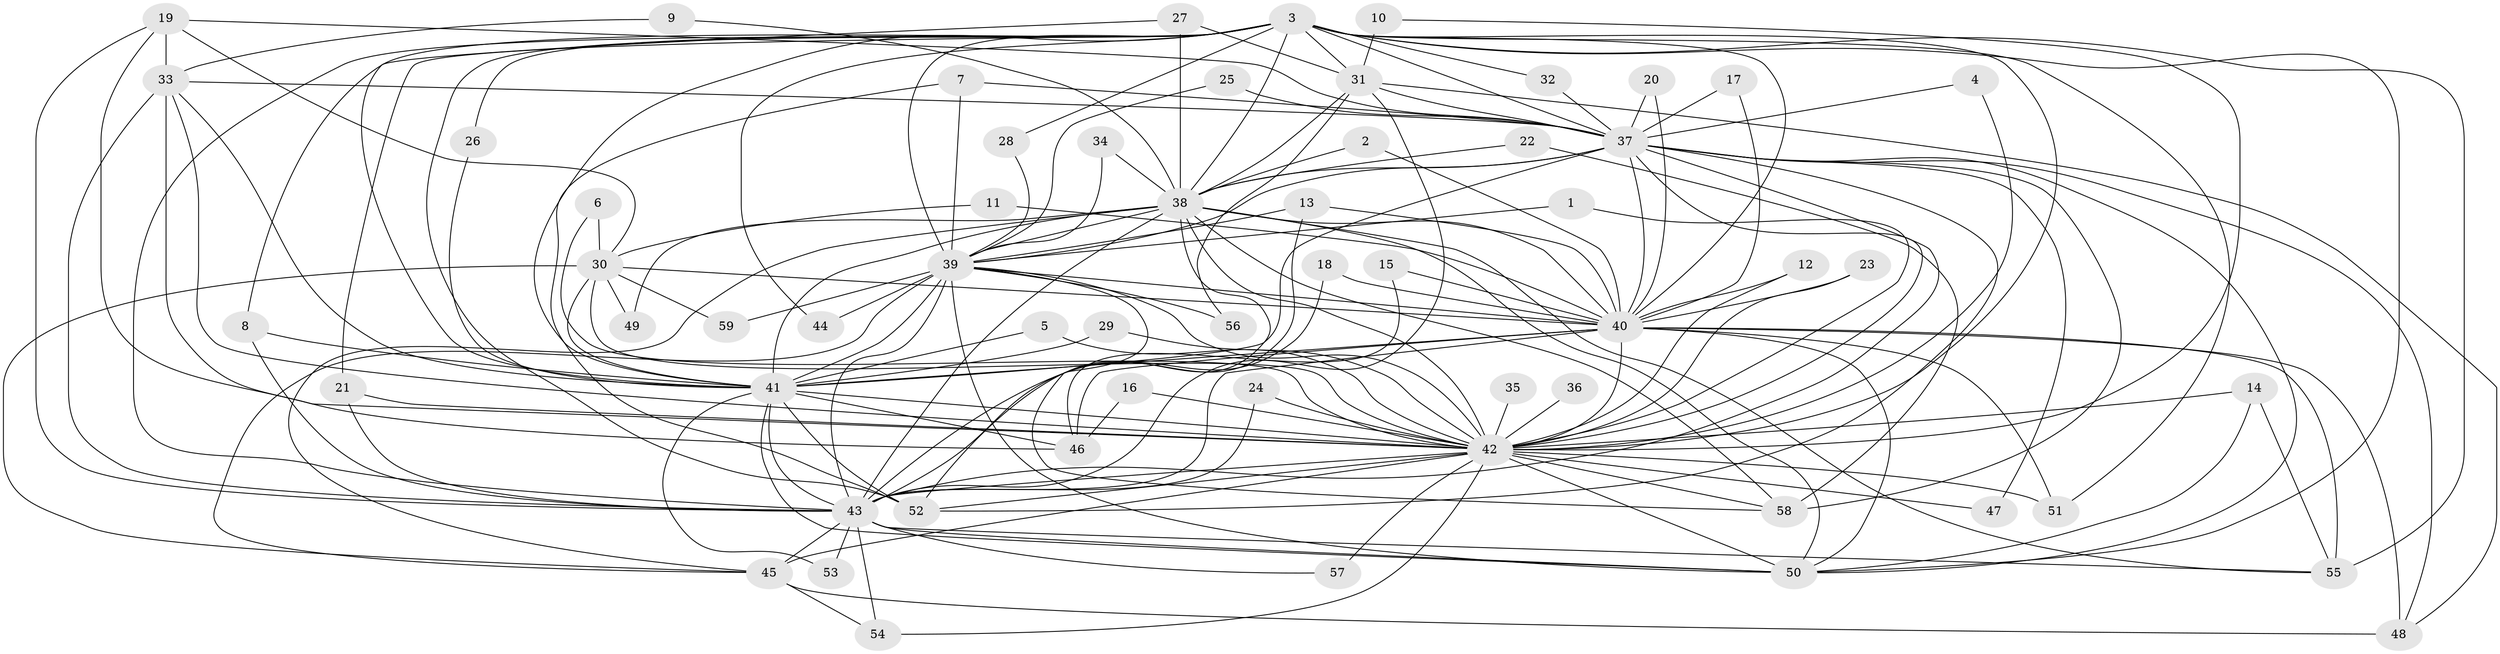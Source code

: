 // original degree distribution, {14: 0.008695652173913044, 16: 0.008695652173913044, 25: 0.017391304347826087, 21: 0.008695652173913044, 43: 0.008695652173913044, 29: 0.008695652173913044, 22: 0.008695652173913044, 12: 0.008695652173913044, 26: 0.008695652173913044, 7: 0.02608695652173913, 5: 0.034782608695652174, 3: 0.1391304347826087, 2: 0.6260869565217392, 4: 0.06956521739130435, 6: 0.017391304347826087}
// Generated by graph-tools (version 1.1) at 2025/25/03/09/25 03:25:49]
// undirected, 59 vertices, 163 edges
graph export_dot {
graph [start="1"]
  node [color=gray90,style=filled];
  1;
  2;
  3;
  4;
  5;
  6;
  7;
  8;
  9;
  10;
  11;
  12;
  13;
  14;
  15;
  16;
  17;
  18;
  19;
  20;
  21;
  22;
  23;
  24;
  25;
  26;
  27;
  28;
  29;
  30;
  31;
  32;
  33;
  34;
  35;
  36;
  37;
  38;
  39;
  40;
  41;
  42;
  43;
  44;
  45;
  46;
  47;
  48;
  49;
  50;
  51;
  52;
  53;
  54;
  55;
  56;
  57;
  58;
  59;
  1 -- 39 [weight=1.0];
  1 -- 42 [weight=1.0];
  2 -- 38 [weight=1.0];
  2 -- 40 [weight=1.0];
  3 -- 8 [weight=1.0];
  3 -- 21 [weight=1.0];
  3 -- 26 [weight=1.0];
  3 -- 28 [weight=1.0];
  3 -- 31 [weight=1.0];
  3 -- 32 [weight=1.0];
  3 -- 37 [weight=2.0];
  3 -- 38 [weight=2.0];
  3 -- 39 [weight=4.0];
  3 -- 40 [weight=2.0];
  3 -- 41 [weight=2.0];
  3 -- 42 [weight=2.0];
  3 -- 43 [weight=2.0];
  3 -- 44 [weight=1.0];
  3 -- 50 [weight=2.0];
  3 -- 51 [weight=1.0];
  3 -- 52 [weight=1.0];
  3 -- 55 [weight=1.0];
  4 -- 37 [weight=1.0];
  4 -- 42 [weight=1.0];
  5 -- 41 [weight=1.0];
  5 -- 42 [weight=1.0];
  6 -- 30 [weight=1.0];
  6 -- 42 [weight=1.0];
  7 -- 37 [weight=1.0];
  7 -- 39 [weight=1.0];
  7 -- 52 [weight=1.0];
  8 -- 41 [weight=1.0];
  8 -- 43 [weight=1.0];
  9 -- 33 [weight=1.0];
  9 -- 38 [weight=1.0];
  10 -- 31 [weight=1.0];
  10 -- 42 [weight=1.0];
  11 -- 30 [weight=1.0];
  11 -- 40 [weight=1.0];
  12 -- 40 [weight=1.0];
  12 -- 42 [weight=1.0];
  13 -- 39 [weight=1.0];
  13 -- 40 [weight=1.0];
  13 -- 43 [weight=1.0];
  14 -- 42 [weight=1.0];
  14 -- 50 [weight=1.0];
  14 -- 55 [weight=1.0];
  15 -- 40 [weight=1.0];
  15 -- 46 [weight=1.0];
  16 -- 42 [weight=1.0];
  16 -- 46 [weight=1.0];
  17 -- 37 [weight=1.0];
  17 -- 40 [weight=1.0];
  18 -- 40 [weight=1.0];
  18 -- 43 [weight=1.0];
  19 -- 30 [weight=1.0];
  19 -- 33 [weight=1.0];
  19 -- 37 [weight=1.0];
  19 -- 42 [weight=1.0];
  19 -- 43 [weight=1.0];
  20 -- 37 [weight=1.0];
  20 -- 40 [weight=1.0];
  21 -- 42 [weight=1.0];
  21 -- 43 [weight=1.0];
  22 -- 38 [weight=1.0];
  22 -- 58 [weight=1.0];
  23 -- 40 [weight=1.0];
  23 -- 42 [weight=1.0];
  24 -- 42 [weight=1.0];
  24 -- 43 [weight=1.0];
  25 -- 37 [weight=1.0];
  25 -- 39 [weight=1.0];
  26 -- 41 [weight=1.0];
  27 -- 31 [weight=1.0];
  27 -- 38 [weight=2.0];
  27 -- 41 [weight=1.0];
  28 -- 39 [weight=1.0];
  29 -- 41 [weight=1.0];
  29 -- 42 [weight=1.0];
  30 -- 40 [weight=1.0];
  30 -- 41 [weight=2.0];
  30 -- 42 [weight=1.0];
  30 -- 45 [weight=1.0];
  30 -- 49 [weight=1.0];
  30 -- 59 [weight=1.0];
  31 -- 37 [weight=1.0];
  31 -- 38 [weight=1.0];
  31 -- 43 [weight=1.0];
  31 -- 48 [weight=1.0];
  31 -- 56 [weight=1.0];
  32 -- 37 [weight=1.0];
  33 -- 37 [weight=1.0];
  33 -- 41 [weight=2.0];
  33 -- 42 [weight=1.0];
  33 -- 43 [weight=1.0];
  33 -- 46 [weight=1.0];
  34 -- 38 [weight=1.0];
  34 -- 39 [weight=1.0];
  35 -- 42 [weight=1.0];
  36 -- 42 [weight=1.0];
  37 -- 38 [weight=1.0];
  37 -- 39 [weight=1.0];
  37 -- 40 [weight=1.0];
  37 -- 41 [weight=3.0];
  37 -- 42 [weight=2.0];
  37 -- 43 [weight=1.0];
  37 -- 47 [weight=1.0];
  37 -- 48 [weight=1.0];
  37 -- 50 [weight=1.0];
  37 -- 52 [weight=1.0];
  37 -- 58 [weight=2.0];
  38 -- 39 [weight=1.0];
  38 -- 40 [weight=1.0];
  38 -- 41 [weight=1.0];
  38 -- 42 [weight=2.0];
  38 -- 43 [weight=1.0];
  38 -- 45 [weight=1.0];
  38 -- 49 [weight=1.0];
  38 -- 50 [weight=1.0];
  38 -- 52 [weight=1.0];
  38 -- 55 [weight=1.0];
  38 -- 58 [weight=1.0];
  39 -- 40 [weight=2.0];
  39 -- 41 [weight=2.0];
  39 -- 42 [weight=1.0];
  39 -- 43 [weight=2.0];
  39 -- 44 [weight=1.0];
  39 -- 45 [weight=1.0];
  39 -- 50 [weight=1.0];
  39 -- 56 [weight=1.0];
  39 -- 58 [weight=1.0];
  39 -- 59 [weight=1.0];
  40 -- 41 [weight=2.0];
  40 -- 42 [weight=1.0];
  40 -- 43 [weight=1.0];
  40 -- 46 [weight=2.0];
  40 -- 48 [weight=2.0];
  40 -- 50 [weight=1.0];
  40 -- 51 [weight=2.0];
  40 -- 55 [weight=1.0];
  41 -- 42 [weight=1.0];
  41 -- 43 [weight=1.0];
  41 -- 46 [weight=1.0];
  41 -- 50 [weight=1.0];
  41 -- 52 [weight=1.0];
  41 -- 53 [weight=1.0];
  42 -- 43 [weight=3.0];
  42 -- 45 [weight=1.0];
  42 -- 47 [weight=1.0];
  42 -- 50 [weight=3.0];
  42 -- 51 [weight=1.0];
  42 -- 52 [weight=1.0];
  42 -- 54 [weight=1.0];
  42 -- 57 [weight=1.0];
  42 -- 58 [weight=2.0];
  43 -- 45 [weight=1.0];
  43 -- 50 [weight=1.0];
  43 -- 53 [weight=1.0];
  43 -- 54 [weight=1.0];
  43 -- 55 [weight=1.0];
  43 -- 57 [weight=1.0];
  45 -- 48 [weight=1.0];
  45 -- 54 [weight=1.0];
}
